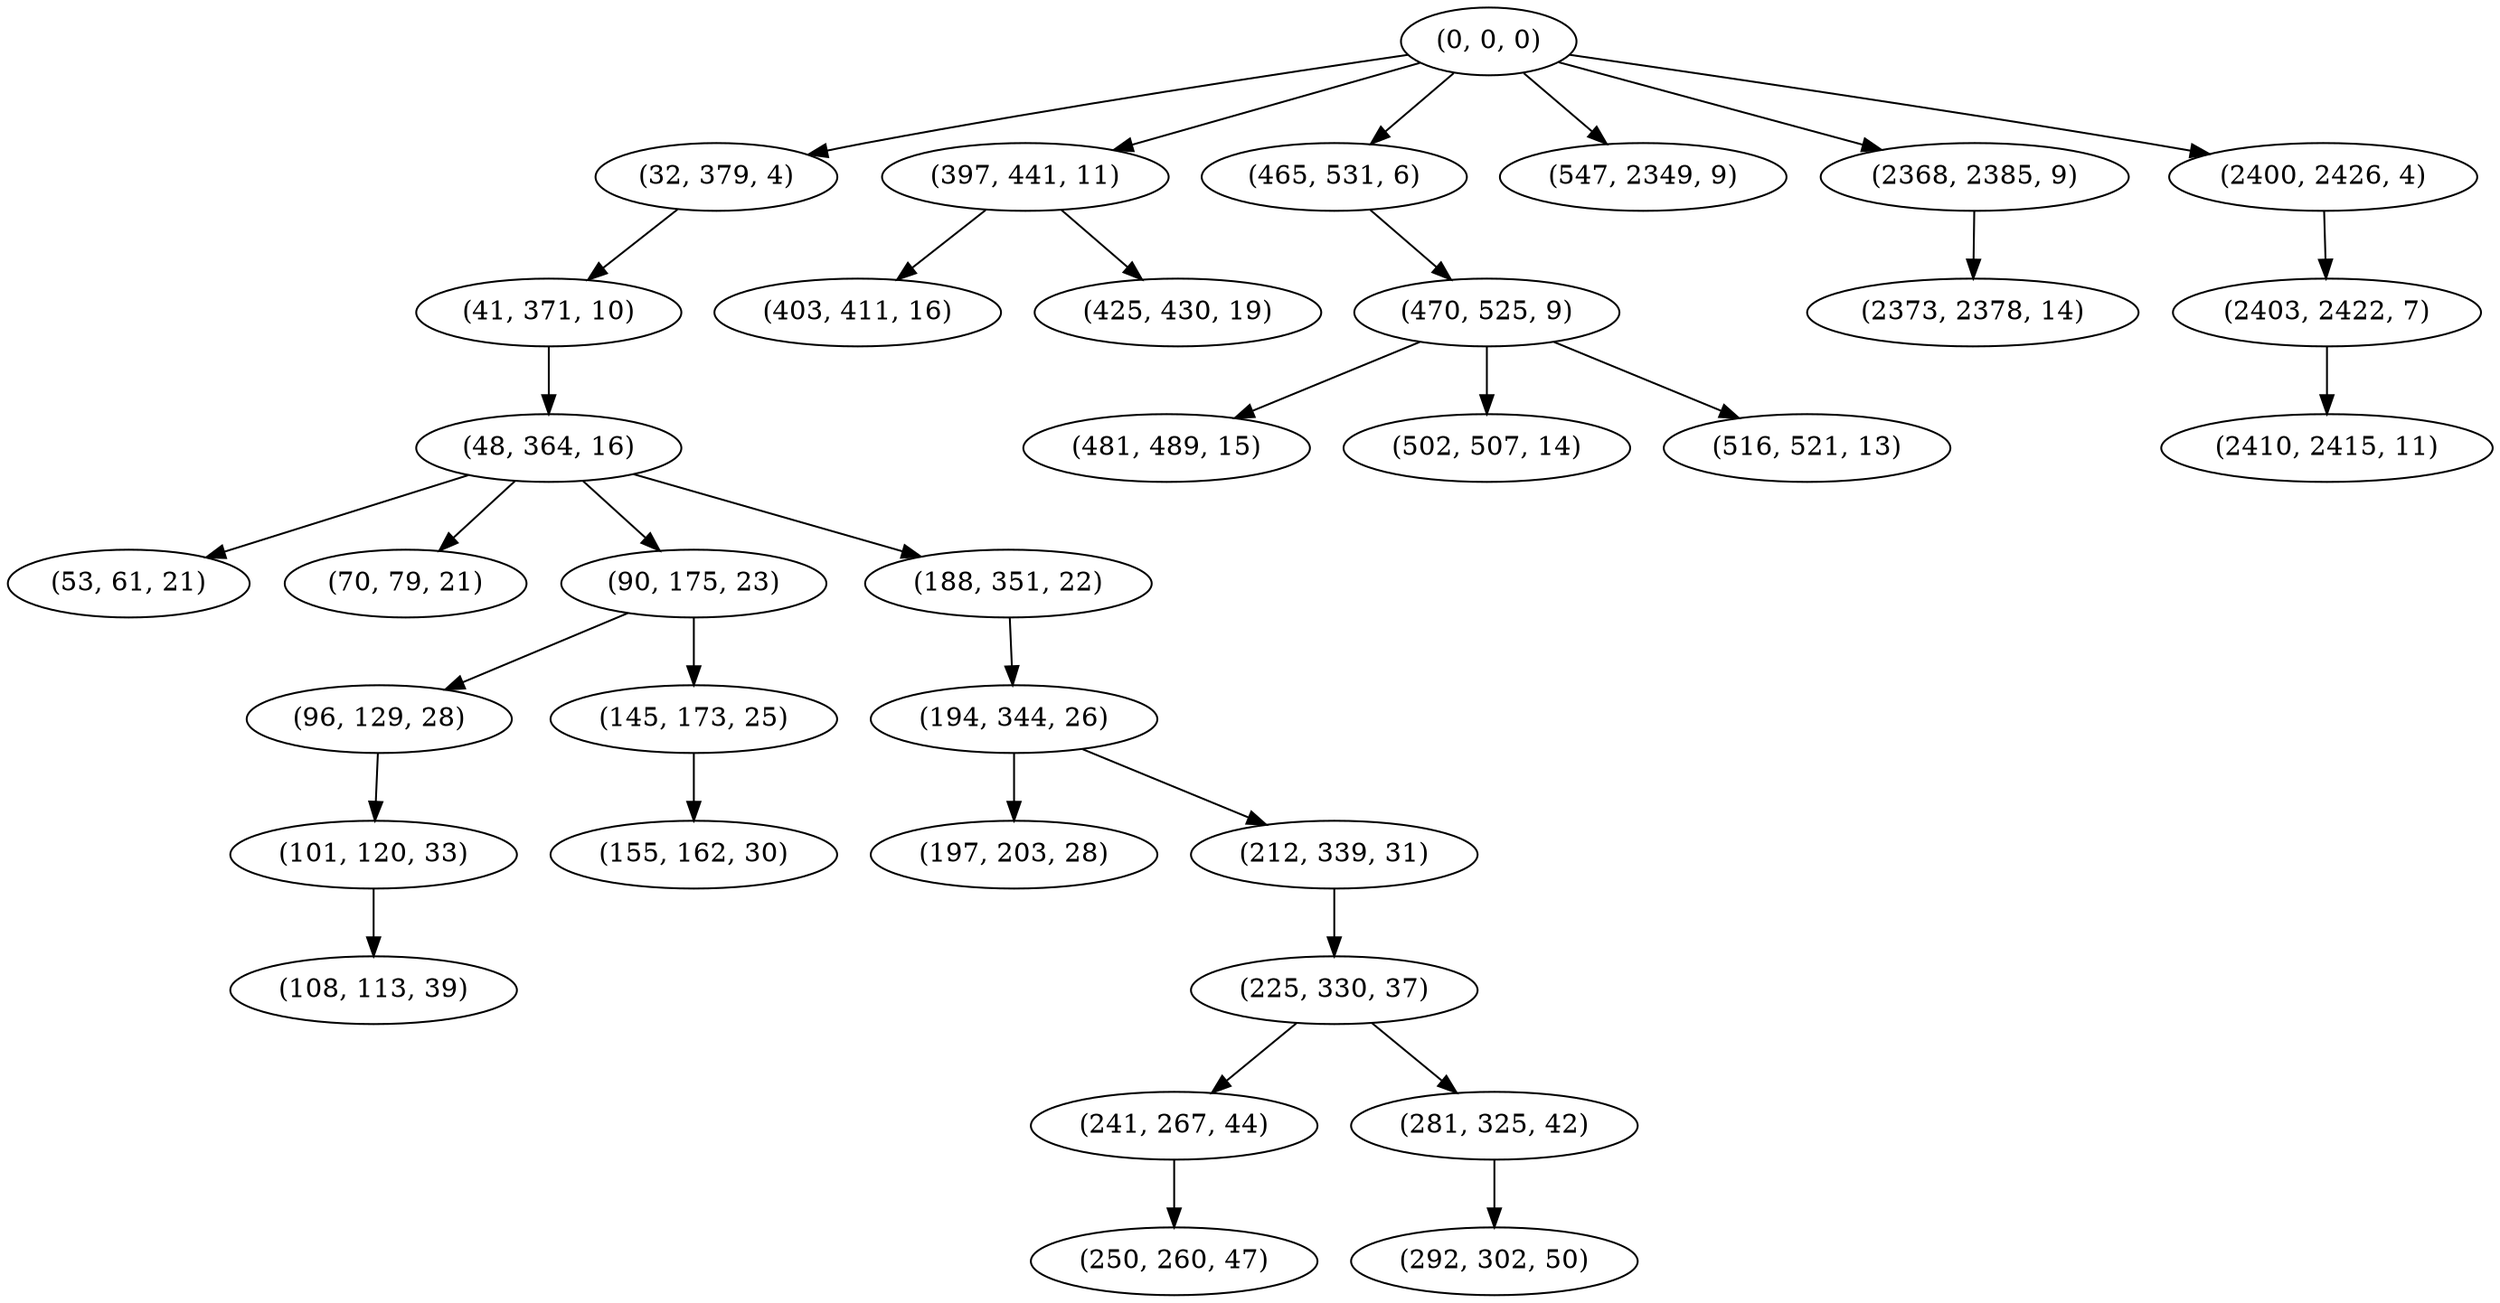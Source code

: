 digraph tree {
    "(0, 0, 0)";
    "(32, 379, 4)";
    "(41, 371, 10)";
    "(48, 364, 16)";
    "(53, 61, 21)";
    "(70, 79, 21)";
    "(90, 175, 23)";
    "(96, 129, 28)";
    "(101, 120, 33)";
    "(108, 113, 39)";
    "(145, 173, 25)";
    "(155, 162, 30)";
    "(188, 351, 22)";
    "(194, 344, 26)";
    "(197, 203, 28)";
    "(212, 339, 31)";
    "(225, 330, 37)";
    "(241, 267, 44)";
    "(250, 260, 47)";
    "(281, 325, 42)";
    "(292, 302, 50)";
    "(397, 441, 11)";
    "(403, 411, 16)";
    "(425, 430, 19)";
    "(465, 531, 6)";
    "(470, 525, 9)";
    "(481, 489, 15)";
    "(502, 507, 14)";
    "(516, 521, 13)";
    "(547, 2349, 9)";
    "(2368, 2385, 9)";
    "(2373, 2378, 14)";
    "(2400, 2426, 4)";
    "(2403, 2422, 7)";
    "(2410, 2415, 11)";
    "(0, 0, 0)" -> "(32, 379, 4)";
    "(0, 0, 0)" -> "(397, 441, 11)";
    "(0, 0, 0)" -> "(465, 531, 6)";
    "(0, 0, 0)" -> "(547, 2349, 9)";
    "(0, 0, 0)" -> "(2368, 2385, 9)";
    "(0, 0, 0)" -> "(2400, 2426, 4)";
    "(32, 379, 4)" -> "(41, 371, 10)";
    "(41, 371, 10)" -> "(48, 364, 16)";
    "(48, 364, 16)" -> "(53, 61, 21)";
    "(48, 364, 16)" -> "(70, 79, 21)";
    "(48, 364, 16)" -> "(90, 175, 23)";
    "(48, 364, 16)" -> "(188, 351, 22)";
    "(90, 175, 23)" -> "(96, 129, 28)";
    "(90, 175, 23)" -> "(145, 173, 25)";
    "(96, 129, 28)" -> "(101, 120, 33)";
    "(101, 120, 33)" -> "(108, 113, 39)";
    "(145, 173, 25)" -> "(155, 162, 30)";
    "(188, 351, 22)" -> "(194, 344, 26)";
    "(194, 344, 26)" -> "(197, 203, 28)";
    "(194, 344, 26)" -> "(212, 339, 31)";
    "(212, 339, 31)" -> "(225, 330, 37)";
    "(225, 330, 37)" -> "(241, 267, 44)";
    "(225, 330, 37)" -> "(281, 325, 42)";
    "(241, 267, 44)" -> "(250, 260, 47)";
    "(281, 325, 42)" -> "(292, 302, 50)";
    "(397, 441, 11)" -> "(403, 411, 16)";
    "(397, 441, 11)" -> "(425, 430, 19)";
    "(465, 531, 6)" -> "(470, 525, 9)";
    "(470, 525, 9)" -> "(481, 489, 15)";
    "(470, 525, 9)" -> "(502, 507, 14)";
    "(470, 525, 9)" -> "(516, 521, 13)";
    "(2368, 2385, 9)" -> "(2373, 2378, 14)";
    "(2400, 2426, 4)" -> "(2403, 2422, 7)";
    "(2403, 2422, 7)" -> "(2410, 2415, 11)";
}
